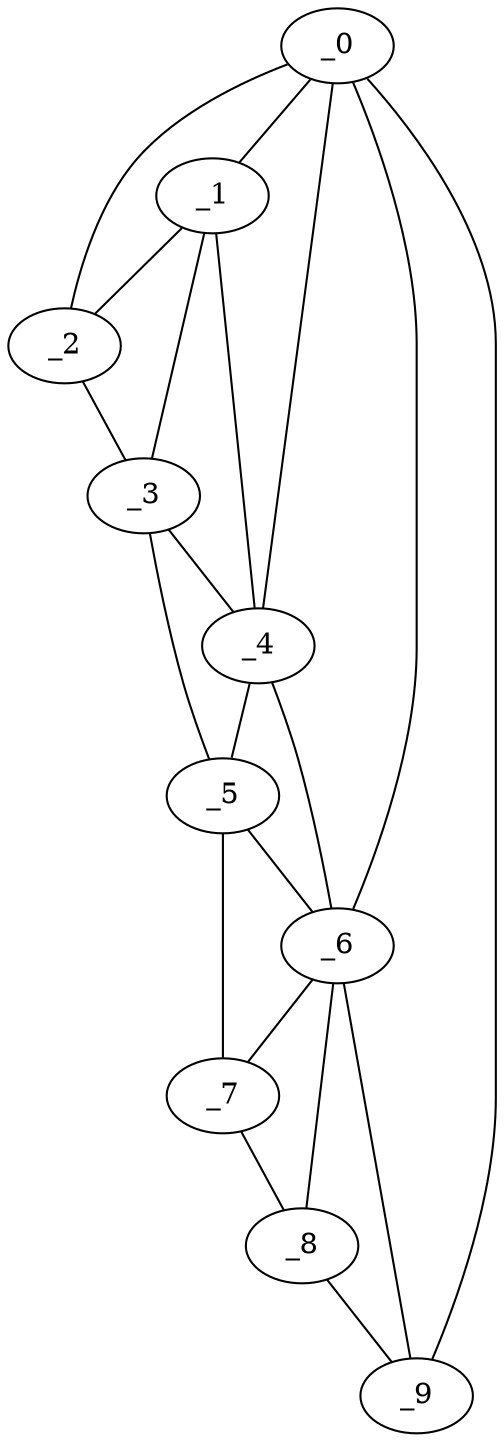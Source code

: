graph "obj42__240.gxl" {
	_0	 [x=5,
		y=44];
	_1	 [x=12,
		y=39];
	_0 -- _1	 [valence=1];
	_2	 [x=13,
		y=35];
	_0 -- _2	 [valence=1];
	_4	 [x=32,
		y=35];
	_0 -- _4	 [valence=2];
	_6	 [x=84,
		y=51];
	_0 -- _6	 [valence=1];
	_9	 [x=124,
		y=92];
	_0 -- _9	 [valence=1];
	_1 -- _2	 [valence=2];
	_3	 [x=20,
		y=33];
	_1 -- _3	 [valence=2];
	_1 -- _4	 [valence=1];
	_2 -- _3	 [valence=1];
	_3 -- _4	 [valence=2];
	_5	 [x=37,
		y=30];
	_3 -- _5	 [valence=1];
	_4 -- _5	 [valence=2];
	_4 -- _6	 [valence=2];
	_5 -- _6	 [valence=2];
	_7	 [x=101,
		y=45];
	_5 -- _7	 [valence=1];
	_6 -- _7	 [valence=2];
	_8	 [x=120,
		y=83];
	_6 -- _8	 [valence=1];
	_6 -- _9	 [valence=2];
	_7 -- _8	 [valence=1];
	_8 -- _9	 [valence=1];
}
